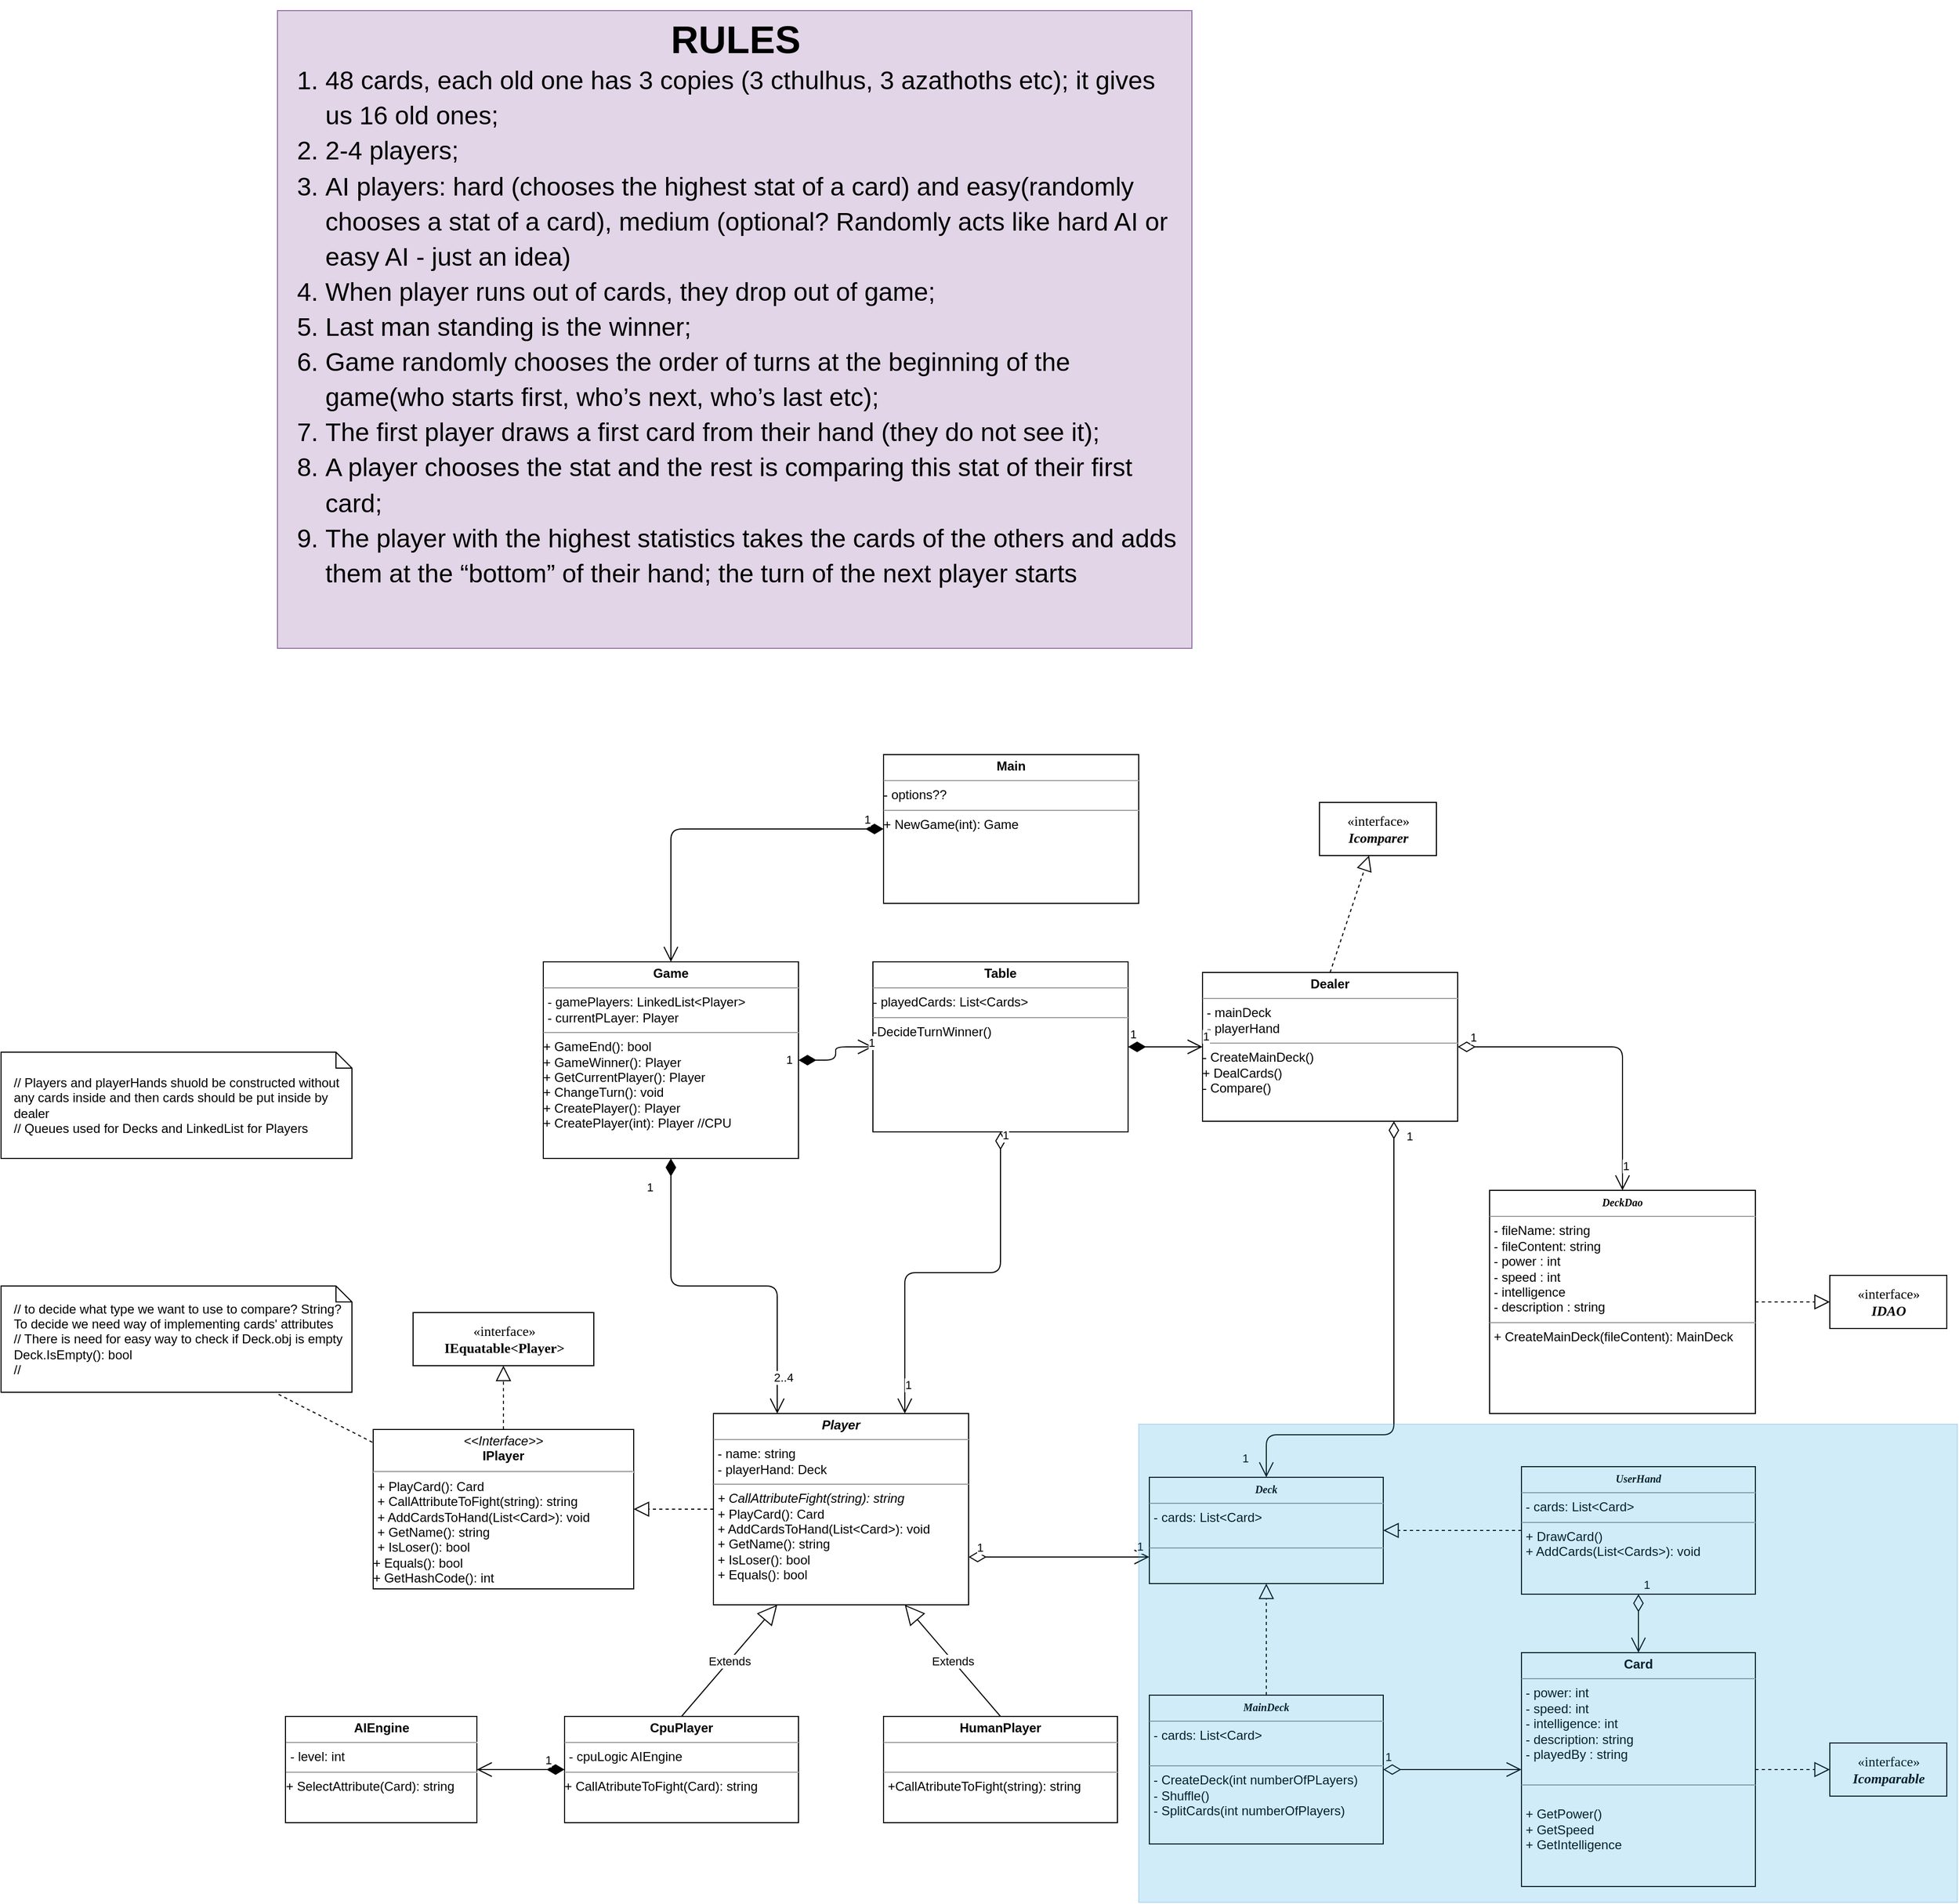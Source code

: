 <mxfile version="13.3.5" type="google"><diagram name="Page-1" id="c4acf3e9-155e-7222-9cf6-157b1a14988f"><mxGraphModel dx="3627" dy="4047" grid="1" gridSize="10" guides="1" tooltips="1" connect="1" arrows="1" fold="1" page="1" pageScale="1" pageWidth="850" pageHeight="1100" background="#ffffff" math="0" shadow="0"><root><mxCell id="0"/><mxCell id="1" parent="0"/><mxCell id="5d2195bd80daf111-9" value="&lt;p style=&quot;margin: 0px ; margin-top: 4px ; text-align: center&quot;&gt;&lt;b&gt;Card&lt;/b&gt;&lt;/p&gt;&lt;hr size=&quot;1&quot;&gt;&lt;p style=&quot;margin: 0px ; margin-left: 4px&quot;&gt;- power: int&lt;br&gt;- speed: int&lt;/p&gt;&lt;p style=&quot;margin: 0px ; margin-left: 4px&quot;&gt;- intelligence: int&lt;/p&gt;&lt;p style=&quot;margin: 0px ; margin-left: 4px&quot;&gt;- description: string&lt;/p&gt;&lt;p style=&quot;margin: 0px ; margin-left: 4px&quot;&gt;- playedBy : string&lt;/p&gt;&lt;p style=&quot;margin: 0px ; margin-left: 4px&quot;&gt;&lt;br&gt;&lt;/p&gt;&lt;hr size=&quot;1&quot;&gt;&lt;p style=&quot;margin: 0px ; margin-left: 4px&quot;&gt;&lt;br&gt;+ GetPower()&lt;/p&gt;&lt;p style=&quot;margin: 0px ; margin-left: 4px&quot;&gt;+ GetSpeed&lt;/p&gt;&lt;p style=&quot;margin: 0px ; margin-left: 4px&quot;&gt;+ GetIntelligence&lt;/p&gt;&lt;p style=&quot;margin: 0px ; margin-left: 4px&quot;&gt;&lt;br&gt;&lt;/p&gt;" style="verticalAlign=top;align=left;overflow=fill;fontSize=12;fontFamily=Helvetica;html=1;rounded=0;shadow=0;comic=0;labelBackgroundColor=none;strokeWidth=1" parent="1" vertex="1"><mxGeometry x="240" y="505" width="220" height="220" as="geometry"/></mxCell><mxCell id="5d2195bd80daf111-13" value="&lt;font style=&quot;font-size: 13px&quot;&gt;«interface»&lt;br&gt;&lt;i&gt;&lt;b&gt;Icomparable&lt;/b&gt;&lt;/i&gt;&lt;/font&gt;" style="html=1;rounded=0;shadow=0;comic=0;labelBackgroundColor=none;strokeWidth=1;fontFamily=Verdana;fontSize=10;align=center;" parent="1" vertex="1"><mxGeometry x="530" y="590" width="110" height="50" as="geometry"/></mxCell><mxCell id="zJbqKSlz1I0cdjYQfldE-4" value="" style="endArrow=block;dashed=1;endFill=0;endSize=12;html=1;" parent="1" source="5d2195bd80daf111-9" target="5d2195bd80daf111-13" edge="1"><mxGeometry width="160" relative="1" as="geometry"><mxPoint x="403" y="600" as="sourcePoint"/><mxPoint x="220" y="587" as="targetPoint"/></mxGeometry></mxCell><mxCell id="zJbqKSlz1I0cdjYQfldE-5" value="&lt;p style=&quot;margin: 0px ; margin-top: 4px ; text-align: center&quot;&gt;&lt;i style=&quot;font-family: &amp;#34;verdana&amp;#34; ; font-size: 10px&quot;&gt;&lt;b&gt;Deck&lt;/b&gt;&lt;/i&gt;&lt;br&gt;&lt;/p&gt;&lt;hr size=&quot;1&quot;&gt;&lt;p style=&quot;margin: 0px ; margin-left: 4px&quot;&gt;&lt;span&gt;- cards: List&amp;lt;Card&amp;gt;&lt;/span&gt;&lt;br&gt;&lt;/p&gt;&lt;p style=&quot;margin: 0px ; margin-left: 4px&quot;&gt;&lt;br&gt;&lt;/p&gt;&lt;hr size=&quot;1&quot;&gt;&lt;p style=&quot;margin: 0px ; margin-left: 4px&quot;&gt;&lt;br&gt;&lt;/p&gt;" style="verticalAlign=top;align=left;overflow=fill;fontSize=12;fontFamily=Helvetica;html=1;rounded=0;shadow=0;comic=0;labelBackgroundColor=none;strokeWidth=1" parent="1" vertex="1"><mxGeometry x="-110" y="340" width="220" height="100" as="geometry"/></mxCell><mxCell id="knvV5cfV0-kSAaih6F3k-11" value="&lt;p style=&quot;margin: 0px ; margin-top: 4px ; text-align: center&quot;&gt;&lt;i&gt;&lt;b&gt;Player&lt;/b&gt;&lt;/i&gt;&lt;br&gt;&lt;/p&gt;&lt;hr size=&quot;1&quot;&gt;&lt;p style=&quot;margin: 0px ; margin-left: 4px&quot;&gt;- name: string&lt;/p&gt;&lt;p style=&quot;margin: 0px ; margin-left: 4px&quot;&gt;- playerHand: Deck&lt;br&gt;&lt;/p&gt;&lt;hr size=&quot;1&quot;&gt;&lt;p style=&quot;margin: 0px ; margin-left: 4px&quot;&gt;&lt;i&gt;+ CallAttributeFight(string): string&lt;/i&gt;&lt;/p&gt;&lt;p style=&quot;margin: 0px ; margin-left: 4px&quot;&gt;+ PlayCard(): Card&lt;br&gt;&lt;/p&gt;&lt;p style=&quot;margin: 0px ; margin-left: 4px&quot;&gt;+ AddCardsToHand(List&amp;lt;Card&amp;gt;): void&lt;/p&gt;&lt;p style=&quot;margin: 0px ; margin-left: 4px&quot;&gt;+ GetName(): string&lt;br&gt;&lt;/p&gt;&lt;p style=&quot;margin: 0px ; margin-left: 4px&quot;&gt;+ IsLoser(): bool&lt;/p&gt;&lt;p style=&quot;margin: 0px ; margin-left: 4px&quot;&gt;+ Equals(): bool&lt;br&gt;&lt;/p&gt;&lt;p style=&quot;margin: 0px ; margin-left: 4px&quot;&gt;&lt;br&gt;&lt;/p&gt;" style="verticalAlign=top;align=left;overflow=fill;fontSize=12;fontFamily=Helvetica;html=1;rounded=0;shadow=0;comic=0;labelBackgroundColor=none;strokeWidth=1" parent="1" vertex="1"><mxGeometry x="-520" y="280" width="240" height="180" as="geometry"/></mxCell><mxCell id="zJbqKSlz1I0cdjYQfldE-6" value="&lt;p style=&quot;margin: 4px 0px 0px ; text-align: center&quot;&gt;&lt;font face=&quot;verdana&quot;&gt;&lt;span style=&quot;font-size: 10px&quot;&gt;&lt;b&gt;&lt;i&gt;MainDeck&lt;/i&gt;&lt;/b&gt;&lt;/span&gt;&lt;/font&gt;&lt;/p&gt;&lt;hr size=&quot;1&quot;&gt;&lt;p style=&quot;margin: 0px 0px 0px 4px&quot;&gt;- cards: List&amp;lt;Card&amp;gt;&lt;br&gt;&lt;/p&gt;&lt;p style=&quot;margin: 0px 0px 0px 4px&quot;&gt;&lt;br&gt;&lt;/p&gt;&lt;hr size=&quot;1&quot;&gt;&lt;p style=&quot;margin: 0px 0px 0px 4px&quot;&gt;- CreateDeck(int numberOfPLayers)&lt;/p&gt;&lt;p style=&quot;margin: 0px 0px 0px 4px&quot;&gt;- Shuffle()&lt;br&gt;- SplitCards(int numberOfPlayers)&lt;/p&gt;" style="verticalAlign=top;align=left;overflow=fill;fontSize=12;fontFamily=Helvetica;html=1;rounded=0;shadow=0;comic=0;labelBackgroundColor=none;strokeWidth=1" parent="1" vertex="1"><mxGeometry x="-110" y="545" width="220" height="140" as="geometry"/></mxCell><mxCell id="zJbqKSlz1I0cdjYQfldE-7" value="&lt;p style=&quot;margin: 0px ; margin-top: 4px ; text-align: center&quot;&gt;&lt;i style=&quot;font-family: &amp;#34;verdana&amp;#34; ; font-size: 10px&quot;&gt;&lt;b&gt;UserHand&lt;/b&gt;&lt;/i&gt;&lt;/p&gt;&lt;hr size=&quot;1&quot;&gt;&lt;p style=&quot;margin: 0px ; margin-left: 4px&quot;&gt;&lt;span&gt;- cards: List&amp;lt;Card&amp;gt;&lt;/span&gt;&lt;br&gt;&lt;/p&gt;&lt;hr size=&quot;1&quot;&gt;&lt;p style=&quot;margin: 0px ; margin-left: 4px&quot;&gt;+ DrawCard()&lt;br&gt;+ AddCards(List&amp;lt;Cards&amp;gt;): void&lt;br&gt;&lt;/p&gt;" style="verticalAlign=top;align=left;overflow=fill;fontSize=12;fontFamily=Helvetica;html=1;rounded=0;shadow=0;comic=0;labelBackgroundColor=none;strokeWidth=1" parent="1" vertex="1"><mxGeometry x="240" y="330" width="220" height="120" as="geometry"/></mxCell><mxCell id="knvV5cfV0-kSAaih6F3k-12" value="&lt;p style=&quot;margin: 0px ; margin-top: 4px ; text-align: center&quot;&gt;&lt;b&gt;HumanPlayer&lt;/b&gt;&lt;br&gt;&lt;/p&gt;&lt;hr size=&quot;1&quot;&gt;&lt;br&gt;&lt;hr size=&quot;1&quot;&gt;&lt;p style=&quot;margin: 0px ; margin-left: 4px&quot;&gt;+CallAtributeToFight(string): string&lt;/p&gt;" style="verticalAlign=top;align=left;overflow=fill;fontSize=12;fontFamily=Helvetica;html=1;rounded=0;shadow=0;comic=0;labelBackgroundColor=none;strokeWidth=1" parent="1" vertex="1"><mxGeometry x="-360" y="565" width="220" height="100" as="geometry"/></mxCell><mxCell id="knvV5cfV0-kSAaih6F3k-13" value="&lt;p style=&quot;margin: 0px ; margin-top: 4px ; text-align: center&quot;&gt;&lt;i&gt;&amp;lt;&amp;lt;Interface&amp;gt;&amp;gt;&lt;/i&gt;&lt;br&gt;&lt;b&gt;IPlayer&lt;/b&gt;&lt;/p&gt;&lt;hr&gt;&lt;p style=&quot;margin: 0px ; margin-left: 4px&quot;&gt;+ PlayCard(): Card&lt;br&gt;+ CallAttributeToFight(string): string&lt;br&gt;&lt;/p&gt;&lt;p style=&quot;margin: 0px ; margin-left: 4px&quot;&gt;+ AddCardsToHand(List&amp;lt;Card&amp;gt;): void&lt;/p&gt;&lt;p style=&quot;margin: 0px ; margin-left: 4px&quot;&gt;+ GetName(): string&lt;br&gt;&lt;/p&gt;&lt;p style=&quot;margin: 0px ; margin-left: 4px&quot;&gt;+ IsLoser(): bool&lt;/p&gt;&lt;div&gt;+ Equals(): bool&lt;/div&gt;&lt;div&gt;+ GetHashCode(): int&lt;br&gt;&lt;/div&gt;&lt;div&gt;&lt;br&gt;&lt;/div&gt;" style="verticalAlign=top;align=left;overflow=fill;fontSize=12;fontFamily=Helvetica;html=1;rounded=0;shadow=0;comic=0;labelBackgroundColor=none;strokeWidth=1;strokeColor=#000000;" parent="1" vertex="1"><mxGeometry x="-840" y="295" width="245" height="150" as="geometry"/></mxCell><mxCell id="zJbqKSlz1I0cdjYQfldE-8" value="" style="endArrow=block;dashed=1;endFill=0;endSize=12;html=1;" parent="1" source="zJbqKSlz1I0cdjYQfldE-6" target="zJbqKSlz1I0cdjYQfldE-5" edge="1"><mxGeometry width="160" relative="1" as="geometry"><mxPoint x="40" y="510" as="sourcePoint"/><mxPoint x="40" y="421" as="targetPoint"/></mxGeometry></mxCell><mxCell id="zJbqKSlz1I0cdjYQfldE-9" value="" style="endArrow=block;dashed=1;endFill=0;endSize=12;html=1;" parent="1" source="zJbqKSlz1I0cdjYQfldE-7" target="zJbqKSlz1I0cdjYQfldE-5" edge="1"><mxGeometry width="160" relative="1" as="geometry"><mxPoint x="171.57" y="510" as="sourcePoint"/><mxPoint x="170" y="421" as="targetPoint"/></mxGeometry></mxCell><mxCell id="knvV5cfV0-kSAaih6F3k-14" value="Extends" style="endArrow=block;endSize=16;endFill=0;html=1;exitX=0.5;exitY=0;exitDx=0;exitDy=0;entryX=0.75;entryY=1;entryDx=0;entryDy=0;" parent="1" source="knvV5cfV0-kSAaih6F3k-12" target="knvV5cfV0-kSAaih6F3k-11" edge="1"><mxGeometry width="160" relative="1" as="geometry"><mxPoint x="-270" y="410" as="sourcePoint"/><mxPoint x="-110" y="410" as="targetPoint"/></mxGeometry></mxCell><mxCell id="knvV5cfV0-kSAaih6F3k-16" value="&lt;p style=&quot;margin: 0px ; margin-top: 4px ; text-align: center&quot;&gt;&lt;b&gt;CpuPlayer&lt;/b&gt;&lt;br&gt;&lt;/p&gt;&lt;hr size=&quot;1&quot;&gt;&lt;p style=&quot;margin: 0px ; margin-left: 4px&quot;&gt;- cpuLogic AIEngine&lt;br&gt;&lt;/p&gt;&lt;hr size=&quot;1&quot;&gt;+ CallAtributeToFight(Card): string" style="verticalAlign=top;align=left;overflow=fill;fontSize=12;fontFamily=Helvetica;html=1;rounded=0;shadow=0;comic=0;labelBackgroundColor=none;strokeWidth=1" parent="1" vertex="1"><mxGeometry x="-660" y="565" width="220" height="100" as="geometry"/></mxCell><mxCell id="knvV5cfV0-kSAaih6F3k-17" value="Extends" style="endArrow=block;endSize=16;endFill=0;html=1;exitX=0.5;exitY=0;exitDx=0;exitDy=0;entryX=0.25;entryY=1;entryDx=0;entryDy=0;" parent="1" source="knvV5cfV0-kSAaih6F3k-16" target="knvV5cfV0-kSAaih6F3k-11" edge="1"><mxGeometry width="160" relative="1" as="geometry"><mxPoint x="-420" y="546" as="sourcePoint"/><mxPoint x="-520" y="410" as="targetPoint"/></mxGeometry></mxCell><mxCell id="knvV5cfV0-kSAaih6F3k-19" value="" style="endArrow=block;dashed=1;endFill=0;endSize=12;html=1;entryX=1;entryY=0.5;entryDx=0;entryDy=0;exitX=0;exitY=0.5;exitDx=0;exitDy=0;" parent="1" source="knvV5cfV0-kSAaih6F3k-11" target="knvV5cfV0-kSAaih6F3k-13" edge="1"><mxGeometry width="160" relative="1" as="geometry"><mxPoint x="-500" y="190" as="sourcePoint"/><mxPoint x="-340" y="190" as="targetPoint"/></mxGeometry></mxCell><mxCell id="zJbqKSlz1I0cdjYQfldE-13" value="1" style="endArrow=open;html=1;endSize=12;startArrow=diamondThin;startSize=14;startFill=0;edgeStyle=orthogonalEdgeStyle;align=left;verticalAlign=bottom;" parent="1" source="zJbqKSlz1I0cdjYQfldE-7" target="5d2195bd80daf111-9" edge="1"><mxGeometry x="-1" y="3" relative="1" as="geometry"><mxPoint x="220" y="650" as="sourcePoint"/><mxPoint x="380" y="650" as="targetPoint"/></mxGeometry></mxCell><mxCell id="zJbqKSlz1I0cdjYQfldE-14" value="1" style="endArrow=open;html=1;endSize=12;startArrow=diamondThin;startSize=14;startFill=0;edgeStyle=orthogonalEdgeStyle;align=left;verticalAlign=bottom;" parent="1" source="zJbqKSlz1I0cdjYQfldE-6" target="5d2195bd80daf111-9" edge="1"><mxGeometry x="-1" y="3" relative="1" as="geometry"><mxPoint y="650" as="sourcePoint"/><mxPoint x="370" y="770" as="targetPoint"/><Array as="points"/></mxGeometry></mxCell><mxCell id="zJbqKSlz1I0cdjYQfldE-15" style="edgeStyle=orthogonalEdgeStyle;rounded=0;orthogonalLoop=1;jettySize=auto;html=1;exitX=0.5;exitY=1;exitDx=0;exitDy=0;" parent="1" source="zJbqKSlz1I0cdjYQfldE-5" target="zJbqKSlz1I0cdjYQfldE-5" edge="1"><mxGeometry relative="1" as="geometry"/></mxCell><mxCell id="zJbqKSlz1I0cdjYQfldE-16" value="&lt;font style=&quot;font-size: 13px&quot;&gt;«interface»&lt;br&gt;&lt;i&gt;&lt;b&gt;Icomparer&lt;/b&gt;&lt;/i&gt;&lt;/font&gt;" style="html=1;rounded=0;shadow=0;comic=0;labelBackgroundColor=none;strokeWidth=1;fontFamily=Verdana;fontSize=10;align=center;" parent="1" vertex="1"><mxGeometry x="50" y="-295" width="110" height="50" as="geometry"/></mxCell><mxCell id="zJbqKSlz1I0cdjYQfldE-20" value="" style="endArrow=block;dashed=1;endFill=0;endSize=12;html=1;exitX=0.5;exitY=0;exitDx=0;exitDy=0;" parent="1" source="zDq9rpyHAL72L7RHQZ0R-9" target="zJbqKSlz1I0cdjYQfldE-16" edge="1"><mxGeometry width="160" relative="1" as="geometry"><mxPoint x="705" y="520" as="sourcePoint"/><mxPoint x="520" y="460" as="targetPoint"/></mxGeometry></mxCell><mxCell id="zJbqKSlz1I0cdjYQfldE-22" value="&lt;p style=&quot;margin: 4px 0px 0px ; text-align: center&quot;&gt;&lt;font face=&quot;verdana&quot;&gt;&lt;span style=&quot;font-size: 10px&quot;&gt;&lt;b&gt;&lt;i&gt;DeckDao&lt;/i&gt;&lt;/b&gt;&lt;/span&gt;&lt;/font&gt;&lt;/p&gt;&lt;hr size=&quot;1&quot;&gt;&lt;p style=&quot;margin: 0px 0px 0px 4px&quot;&gt;- fileName: string&lt;/p&gt;&lt;p style=&quot;margin: 0px 0px 0px 4px&quot;&gt;- fileContent: string&lt;/p&gt;&lt;p style=&quot;margin: 0px 0px 0px 4px&quot;&gt;- power : int&lt;/p&gt;&lt;p style=&quot;margin: 0px 0px 0px 4px&quot;&gt;- speed : int&lt;/p&gt;&lt;p style=&quot;margin: 0px 0px 0px 4px&quot;&gt;- intelligence&lt;/p&gt;&lt;p style=&quot;margin: 0px 0px 0px 4px&quot;&gt;- description : string&lt;/p&gt;&lt;hr size=&quot;1&quot;&gt;&lt;p style=&quot;margin: 0px 0px 0px 4px&quot;&gt;+ CreateMainDeck(fileContent): MainDeck&lt;/p&gt;&lt;p style=&quot;margin: 0px 0px 0px 4px&quot;&gt;&lt;br&gt;&lt;/p&gt;" style="verticalAlign=top;align=left;overflow=fill;fontSize=12;fontFamily=Helvetica;html=1;rounded=0;shadow=0;comic=0;labelBackgroundColor=none;strokeWidth=1" parent="1" vertex="1"><mxGeometry x="210" y="70" width="250" height="210" as="geometry"/></mxCell><mxCell id="zJbqKSlz1I0cdjYQfldE-23" value="&lt;font style=&quot;font-size: 13px&quot;&gt;«interface»&lt;br&gt;&lt;i&gt;&lt;b&gt;IDAO&lt;/b&gt;&lt;/i&gt;&lt;/font&gt;" style="html=1;rounded=0;shadow=0;comic=0;labelBackgroundColor=none;strokeWidth=1;fontFamily=Verdana;fontSize=10;align=center;" parent="1" vertex="1"><mxGeometry x="530" y="150" width="110" height="50" as="geometry"/></mxCell><mxCell id="zJbqKSlz1I0cdjYQfldE-24" value="" style="endArrow=block;dashed=1;endFill=0;endSize=12;html=1;" parent="1" source="zJbqKSlz1I0cdjYQfldE-22" target="zJbqKSlz1I0cdjYQfldE-23" edge="1"><mxGeometry width="160" relative="1" as="geometry"><mxPoint x="704.41" y="890" as="sourcePoint"/><mxPoint x="704.41" y="820" as="targetPoint"/></mxGeometry></mxCell><mxCell id="r5YRLTdHEsEdtUXUb9aM-1" value="&lt;h1&gt;&lt;span id=&quot;docs-internal-guid-c9c8c73b-7fff-2d49-fba3-f013e277c60d&quot;&gt;&lt;font&gt;&lt;div style=&quot;text-align: center&quot;&gt;&lt;font face=&quot;arial&quot; style=&quot;font-size: 36px&quot;&gt;RULES&lt;/font&gt;&lt;/div&gt;&lt;ol style=&quot;font-size: 24px ; font-weight: normal ; margin-top: 0px ; margin-bottom: 0px&quot;&gt;&lt;li dir=&quot;ltr&quot; style=&quot;list-style-type: decimal ; font-family: &amp;#34;arial&amp;#34; ; background-color: transparent ; vertical-align: baseline&quot;&gt;&lt;p dir=&quot;ltr&quot; style=&quot;line-height: 1.38 ; margin-top: 0pt ; margin-bottom: 0pt&quot;&gt;&lt;span style=&quot;background-color: transparent ; vertical-align: baseline&quot;&gt;&lt;font&gt;48 cards, each old one has 3 copies (3 cthulhus, 3 azathoths etc); it gives us 16 old ones;&lt;/font&gt;&lt;/span&gt;&lt;/p&gt;&lt;/li&gt;&lt;li dir=&quot;ltr&quot; style=&quot;list-style-type: decimal ; font-family: &amp;#34;arial&amp;#34; ; background-color: transparent ; vertical-align: baseline&quot;&gt;&lt;p dir=&quot;ltr&quot; style=&quot;line-height: 1.38 ; margin-top: 0pt ; margin-bottom: 0pt&quot;&gt;&lt;span style=&quot;background-color: transparent ; vertical-align: baseline&quot;&gt;2-4 players;&lt;/span&gt;&lt;/p&gt;&lt;/li&gt;&lt;li dir=&quot;ltr&quot; style=&quot;list-style-type: decimal ; font-family: &amp;#34;arial&amp;#34; ; background-color: transparent ; vertical-align: baseline&quot;&gt;&lt;p dir=&quot;ltr&quot; style=&quot;line-height: 1.38 ; margin-top: 0pt ; margin-bottom: 0pt&quot;&gt;&lt;span style=&quot;background-color: transparent ; vertical-align: baseline&quot;&gt;AI players: hard (chooses the highest stat of a card) and easy(randomly chooses a stat of a card), medium (optional? Randomly acts like hard AI or easy AI - just an idea)&lt;/span&gt;&lt;/p&gt;&lt;/li&gt;&lt;li dir=&quot;ltr&quot; style=&quot;list-style-type: decimal ; font-family: &amp;#34;arial&amp;#34; ; background-color: transparent ; vertical-align: baseline&quot;&gt;&lt;p dir=&quot;ltr&quot; style=&quot;line-height: 1.38 ; margin-top: 0pt ; margin-bottom: 0pt&quot;&gt;&lt;span style=&quot;background-color: transparent ; vertical-align: baseline&quot;&gt;When player runs out of cards, they drop out of game;&lt;/span&gt;&lt;/p&gt;&lt;/li&gt;&lt;li dir=&quot;ltr&quot; style=&quot;list-style-type: decimal ; font-family: &amp;#34;arial&amp;#34; ; background-color: transparent ; vertical-align: baseline&quot;&gt;&lt;p dir=&quot;ltr&quot; style=&quot;line-height: 1.38 ; margin-top: 0pt ; margin-bottom: 0pt&quot;&gt;&lt;span style=&quot;background-color: transparent ; vertical-align: baseline&quot;&gt;Last man standing is the winner;&lt;/span&gt;&lt;/p&gt;&lt;/li&gt;&lt;li dir=&quot;ltr&quot; style=&quot;list-style-type: decimal ; font-family: &amp;#34;arial&amp;#34; ; background-color: transparent ; vertical-align: baseline&quot;&gt;&lt;p dir=&quot;ltr&quot; style=&quot;line-height: 1.38 ; margin-top: 0pt ; margin-bottom: 0pt&quot;&gt;&lt;span style=&quot;background-color: transparent ; vertical-align: baseline&quot;&gt;Game randomly chooses the order of turns at the beginning of the game(who starts first, who’s next, who’s last etc);&lt;/span&gt;&lt;/p&gt;&lt;/li&gt;&lt;li dir=&quot;ltr&quot; style=&quot;list-style-type: decimal ; font-family: &amp;#34;arial&amp;#34; ; background-color: transparent ; vertical-align: baseline&quot;&gt;&lt;p dir=&quot;ltr&quot; style=&quot;line-height: 1.38 ; margin-top: 0pt ; margin-bottom: 0pt&quot;&gt;&lt;span style=&quot;background-color: transparent ; vertical-align: baseline&quot;&gt;The first player draws a first card from their hand (they do not see it);&lt;/span&gt;&lt;/p&gt;&lt;/li&gt;&lt;li dir=&quot;ltr&quot; style=&quot;list-style-type: decimal ; font-family: &amp;#34;arial&amp;#34; ; background-color: transparent ; vertical-align: baseline&quot;&gt;&lt;p dir=&quot;ltr&quot; style=&quot;line-height: 1.38 ; margin-top: 0pt ; margin-bottom: 0pt&quot;&gt;&lt;span style=&quot;background-color: transparent ; vertical-align: baseline&quot;&gt;A player chooses the stat and the rest is comparing this stat of their first card;&lt;/span&gt;&lt;/p&gt;&lt;/li&gt;&lt;li dir=&quot;ltr&quot; style=&quot;list-style-type: decimal ; font-family: &amp;#34;arial&amp;#34; ; background-color: transparent ; vertical-align: baseline&quot;&gt;&lt;p dir=&quot;ltr&quot; style=&quot;line-height: 1.38 ; margin-top: 0pt ; margin-bottom: 0pt&quot;&gt;&lt;span style=&quot;background-color: transparent ; vertical-align: baseline&quot;&gt;The player with the highest statistics takes the cards of the others and adds them at the “bottom” of their hand; the turn of the next player starts&lt;/span&gt;&lt;/p&gt;&lt;/li&gt;&lt;/ol&gt;&lt;/font&gt;&lt;/span&gt;&lt;/h1&gt;" style="text;html=1;strokeColor=#9673a6;fillColor=#e1d5e7;spacing=5;spacingTop=-20;whiteSpace=wrap;overflow=hidden;rounded=0;" parent="1" vertex="1"><mxGeometry x="-930" y="-1040" width="860" height="600" as="geometry"/></mxCell><mxCell id="r5YRLTdHEsEdtUXUb9aM-3" style="edgeStyle=orthogonalEdgeStyle;rounded=0;orthogonalLoop=1;jettySize=auto;html=1;exitX=0.5;exitY=1;exitDx=0;exitDy=0;" parent="1" source="r5YRLTdHEsEdtUXUb9aM-1" target="r5YRLTdHEsEdtUXUb9aM-1" edge="1"><mxGeometry relative="1" as="geometry"/></mxCell><mxCell id="zDq9rpyHAL72L7RHQZ0R-3" value="1" style="endArrow=open;html=1;endSize=12;startArrow=diamondThin;startSize=14;startFill=0;edgeStyle=orthogonalEdgeStyle;align=left;verticalAlign=bottom;exitX=1;exitY=0.75;exitDx=0;exitDy=0;entryX=0;entryY=0.75;entryDx=0;entryDy=0;" parent="1" source="knvV5cfV0-kSAaih6F3k-11" target="zJbqKSlz1I0cdjYQfldE-5" edge="1"><mxGeometry x="-0.933" relative="1" as="geometry"><mxPoint x="-240" y="360" as="sourcePoint"/><mxPoint x="-80" y="360" as="targetPoint"/><mxPoint as="offset"/><Array as="points"/></mxGeometry></mxCell><mxCell id="zDq9rpyHAL72L7RHQZ0R-4" value="1" style="edgeLabel;html=1;align=center;verticalAlign=middle;resizable=0;points=[];" parent="zDq9rpyHAL72L7RHQZ0R-3" vertex="1" connectable="0"><mxGeometry x="0.887" y="3" relative="1" as="geometry"><mxPoint y="-7" as="offset"/></mxGeometry></mxCell><mxCell id="zDq9rpyHAL72L7RHQZ0R-6" value="&lt;p style=&quot;margin: 0px ; margin-top: 4px ; text-align: center&quot;&gt;&lt;b&gt;Table&lt;/b&gt;&lt;br&gt;&lt;/p&gt;&lt;hr size=&quot;1&quot;&gt;- playedCards: List&amp;lt;Cards&amp;gt;&lt;br&gt;&lt;hr size=&quot;1&quot;&gt;-DecideTurnWinner()&amp;nbsp;&lt;br&gt;&lt;br&gt;&lt;p style=&quot;margin: 0px ; margin-left: 4px&quot;&gt;&lt;br&gt;&lt;/p&gt;" style="verticalAlign=top;align=left;overflow=fill;fontSize=12;fontFamily=Helvetica;html=1;rounded=0;shadow=0;comic=0;labelBackgroundColor=none;strokeWidth=1" parent="1" vertex="1"><mxGeometry x="-370" y="-145" width="240" height="160" as="geometry"/></mxCell><mxCell id="zDq9rpyHAL72L7RHQZ0R-7" value="1" style="endArrow=open;html=1;endSize=12;startArrow=diamondThin;startSize=14;startFill=0;edgeStyle=orthogonalEdgeStyle;align=left;verticalAlign=bottom;" parent="1" source="zDq9rpyHAL72L7RHQZ0R-9" target="zJbqKSlz1I0cdjYQfldE-5" edge="1"><mxGeometry x="-0.898" y="10" relative="1" as="geometry"><mxPoint x="-270" y="230" as="sourcePoint"/><mxPoint x="30" y="230" as="targetPoint"/><mxPoint as="offset"/><Array as="points"><mxPoint x="120" y="300"/><mxPoint y="300"/></Array></mxGeometry></mxCell><mxCell id="zDq9rpyHAL72L7RHQZ0R-8" value="1" style="edgeLabel;html=1;align=center;verticalAlign=middle;resizable=0;points=[];" parent="zDq9rpyHAL72L7RHQZ0R-7" vertex="1" connectable="0"><mxGeometry x="0.887" y="3" relative="1" as="geometry"><mxPoint x="-23" y="7" as="offset"/></mxGeometry></mxCell><mxCell id="zDq9rpyHAL72L7RHQZ0R-9" value="&lt;p style=&quot;margin: 0px ; margin-top: 4px ; text-align: center&quot;&gt;&lt;b&gt;Dealer&lt;/b&gt;&lt;br&gt;&lt;/p&gt;&lt;hr size=&quot;1&quot;&gt;&lt;p style=&quot;margin: 0px ; margin-left: 4px&quot;&gt;- mainDeck&lt;br&gt;&lt;/p&gt;&lt;p style=&quot;margin: 0px ; margin-left: 4px&quot;&gt;- playerHand&lt;/p&gt;&lt;hr size=&quot;1&quot;&gt;- CreateMainDeck()&lt;br&gt;+ DealCards()&lt;br&gt;- Compare()" style="verticalAlign=top;align=left;overflow=fill;fontSize=12;fontFamily=Helvetica;html=1;rounded=0;shadow=0;comic=0;labelBackgroundColor=none;strokeWidth=1" parent="1" vertex="1"><mxGeometry x="-60" y="-135" width="240" height="140" as="geometry"/></mxCell><mxCell id="K0MUBOmWtoiN1DbPs1B--4" value="1" style="endArrow=open;html=1;endSize=12;startArrow=diamondThin;startSize=14;startFill=0;edgeStyle=orthogonalEdgeStyle;align=left;verticalAlign=bottom;exitX=1;exitY=0.5;exitDx=0;exitDy=0;" parent="1" source="zDq9rpyHAL72L7RHQZ0R-9" target="zJbqKSlz1I0cdjYQfldE-22" edge="1"><mxGeometry x="-0.933" relative="1" as="geometry"><mxPoint x="390" y="340" as="sourcePoint"/><mxPoint x="690" y="340" as="targetPoint"/><mxPoint as="offset"/></mxGeometry></mxCell><mxCell id="K0MUBOmWtoiN1DbPs1B--5" value="1" style="edgeLabel;html=1;align=center;verticalAlign=middle;resizable=0;points=[];" parent="K0MUBOmWtoiN1DbPs1B--4" connectable="0" vertex="1"><mxGeometry x="0.887" y="3" relative="1" as="geometry"><mxPoint y="-7" as="offset"/></mxGeometry></mxCell><mxCell id="zDq9rpyHAL72L7RHQZ0R-11" value="1" style="endArrow=open;html=1;endSize=12;startArrow=diamondThin;startSize=14;startFill=1;edgeStyle=orthogonalEdgeStyle;align=left;verticalAlign=bottom;" parent="1" source="zDq9rpyHAL72L7RHQZ0R-6" target="zDq9rpyHAL72L7RHQZ0R-9" edge="1"><mxGeometry x="-1" y="3" relative="1" as="geometry"><mxPoint x="-220" y="110" as="sourcePoint"/><mxPoint x="-60" y="110" as="targetPoint"/></mxGeometry></mxCell><mxCell id="zDq9rpyHAL72L7RHQZ0R-12" value="1" style="edgeLabel;html=1;align=center;verticalAlign=middle;resizable=0;points=[];" parent="zDq9rpyHAL72L7RHQZ0R-11" vertex="1" connectable="0"><mxGeometry x="0.81" y="4" relative="1" as="geometry"><mxPoint x="9" y="-6" as="offset"/></mxGeometry></mxCell><mxCell id="zDq9rpyHAL72L7RHQZ0R-13" value="1" style="endArrow=open;html=1;endSize=12;startArrow=diamondThin;startSize=14;startFill=0;edgeStyle=orthogonalEdgeStyle;align=left;verticalAlign=bottom;entryX=0.75;entryY=0;entryDx=0;entryDy=0;" parent="1" source="zDq9rpyHAL72L7RHQZ0R-6" target="knvV5cfV0-kSAaih6F3k-11" edge="1"><mxGeometry x="-0.933" relative="1" as="geometry"><mxPoint x="-360" y="250" as="sourcePoint"/><mxPoint x="-410" y="270" as="targetPoint"/><mxPoint as="offset"/></mxGeometry></mxCell><mxCell id="zDq9rpyHAL72L7RHQZ0R-14" value="1" style="edgeLabel;html=1;align=center;verticalAlign=middle;resizable=0;points=[];" parent="zDq9rpyHAL72L7RHQZ0R-13" vertex="1" connectable="0"><mxGeometry x="0.887" y="3" relative="1" as="geometry"><mxPoint y="-7" as="offset"/></mxGeometry></mxCell><mxCell id="zDq9rpyHAL72L7RHQZ0R-16" value="&lt;p style=&quot;margin: 0px ; margin-top: 4px ; text-align: center&quot;&gt;&lt;b&gt;Game&lt;/b&gt;&lt;br&gt;&lt;/p&gt;&lt;hr size=&quot;1&quot;&gt;&lt;p style=&quot;margin: 0px ; margin-left: 4px&quot;&gt;- gamePlayers: LinkedList&amp;lt;Player&amp;gt;&lt;/p&gt;&lt;p style=&quot;margin: 0px ; margin-left: 4px&quot;&gt;- currentPLayer: Player&lt;br&gt;&lt;/p&gt;&lt;hr size=&quot;1&quot;&gt;&lt;div&gt;+ GameEnd(): bool&lt;/div&gt;&lt;div&gt;+ GameWinner(): Player&lt;/div&gt;&lt;div&gt;+ GetCurrentPlayer(): Player&lt;br&gt;&lt;/div&gt;&lt;div&gt;+ ChangeTurn(): void&lt;/div&gt;&lt;div&gt;+ CreatePlayer(): Player&lt;/div&gt;&lt;div&gt;+ CreatePlayer(int): Player //CPU&lt;br&gt;&lt;/div&gt;" style="verticalAlign=top;align=left;overflow=fill;fontSize=12;fontFamily=Helvetica;html=1;rounded=0;shadow=0;comic=0;labelBackgroundColor=none;strokeWidth=1" parent="1" vertex="1"><mxGeometry x="-680" y="-145" width="240" height="185" as="geometry"/></mxCell><mxCell id="sLaKFQyMYN8z52C0CgZ6-3" value="&lt;div&gt;// to decide what type we want to use to compare? String? To decide we need way of implementing cards' attributes&lt;br&gt;&lt;/div&gt;&lt;div&gt;// There is need for easy way to check if Deck.obj is empty Deck.IsEmpty(): bool&lt;/div&gt;&lt;div&gt;// &lt;br&gt;&lt;/div&gt;" style="shape=note;size=15;align=left;spacingLeft=10;html=1;whiteSpace=wrap;" parent="1" vertex="1"><mxGeometry x="-1190" y="160" width="330" height="100" as="geometry"/></mxCell><mxCell id="sLaKFQyMYN8z52C0CgZ6-5" value="" style="edgeStyle=none;endArrow=none;exitX=0.791;exitY=1.02;dashed=1;html=1;exitDx=0;exitDy=0;exitPerimeter=0;" parent="1" source="sLaKFQyMYN8z52C0CgZ6-3" target="knvV5cfV0-kSAaih6F3k-13" edge="1"><mxGeometry x="1" relative="1" as="geometry"><mxPoint x="-650" y="460" as="targetPoint"/></mxGeometry></mxCell><mxCell id="sLaKFQyMYN8z52C0CgZ6-6" value="&lt;font style=&quot;font-size: 13px&quot;&gt;«interface»&lt;br&gt;&lt;b&gt;IEquatable&amp;lt;Player&amp;gt;&lt;/b&gt;&lt;br&gt;&lt;/font&gt;" style="html=1;rounded=0;shadow=0;comic=0;labelBackgroundColor=none;strokeWidth=1;fontFamily=Verdana;fontSize=10;align=center;" parent="1" vertex="1"><mxGeometry x="-802.5" y="185" width="170" height="50" as="geometry"/></mxCell><mxCell id="sLaKFQyMYN8z52C0CgZ6-7" value="" style="endArrow=block;dashed=1;endFill=0;endSize=12;html=1;" parent="1" source="knvV5cfV0-kSAaih6F3k-13" target="sLaKFQyMYN8z52C0CgZ6-6" edge="1"><mxGeometry width="160" relative="1" as="geometry"><mxPoint x="-645" y="240" as="sourcePoint"/><mxPoint x="-720" y="240" as="targetPoint"/></mxGeometry></mxCell><mxCell id="sLaKFQyMYN8z52C0CgZ6-8" value="&lt;p style=&quot;margin: 0px ; margin-top: 4px ; text-align: center&quot;&gt;&lt;b&gt;AIEngine&lt;/b&gt;&lt;br&gt;&lt;/p&gt;&lt;hr size=&quot;1&quot;&gt;&lt;p style=&quot;margin: 0px ; margin-left: 4px&quot;&gt;- level: int&lt;br&gt;&lt;/p&gt;&lt;hr size=&quot;1&quot;&gt;+ SelectAttribute(Card): string" style="verticalAlign=top;align=left;overflow=fill;fontSize=12;fontFamily=Helvetica;html=1;rounded=0;shadow=0;comic=0;labelBackgroundColor=none;strokeWidth=1" parent="1" vertex="1"><mxGeometry x="-922.5" y="565" width="180" height="100" as="geometry"/></mxCell><mxCell id="sLaKFQyMYN8z52C0CgZ6-9" value="1" style="endArrow=open;html=1;endSize=12;startArrow=diamondThin;startSize=14;startFill=1;edgeStyle=orthogonalEdgeStyle;align=left;verticalAlign=bottom;" parent="1" source="knvV5cfV0-kSAaih6F3k-16" target="sLaKFQyMYN8z52C0CgZ6-8" edge="1"><mxGeometry x="-0.5" relative="1" as="geometry"><mxPoint x="-740" y="510" as="sourcePoint"/><mxPoint x="-590" y="590" as="targetPoint"/><mxPoint as="offset"/></mxGeometry></mxCell><mxCell id="sLaKFQyMYN8z52C0CgZ6-10" value="2..4" style="endArrow=open;html=1;endSize=12;startArrow=diamondThin;startSize=14;startFill=1;edgeStyle=orthogonalEdgeStyle;align=left;verticalAlign=bottom;exitX=0.5;exitY=1;exitDx=0;exitDy=0;entryX=0.25;entryY=0;entryDx=0;entryDy=0;" parent="1" source="zDq9rpyHAL72L7RHQZ0R-16" target="knvV5cfV0-kSAaih6F3k-11" edge="1"><mxGeometry x="0.849" y="-5" relative="1" as="geometry"><mxPoint x="-250" y="330" as="sourcePoint"/><mxPoint x="-90" y="330" as="targetPoint"/><mxPoint as="offset"/></mxGeometry></mxCell><mxCell id="sLaKFQyMYN8z52C0CgZ6-11" value="1" style="edgeLabel;html=1;align=center;verticalAlign=middle;resizable=0;points=[];" parent="sLaKFQyMYN8z52C0CgZ6-10" vertex="1" connectable="0"><mxGeometry x="-0.819" y="3" relative="1" as="geometry"><mxPoint x="-23" y="-4" as="offset"/></mxGeometry></mxCell><mxCell id="sLaKFQyMYN8z52C0CgZ6-12" value="1" style="endArrow=open;html=1;endSize=12;startArrow=diamondThin;startSize=14;startFill=1;edgeStyle=orthogonalEdgeStyle;align=left;verticalAlign=bottom;" parent="1" source="zDq9rpyHAL72L7RHQZ0R-16" target="zDq9rpyHAL72L7RHQZ0R-6" edge="1"><mxGeometry x="0.849" y="-5" relative="1" as="geometry"><mxPoint x="-90" y="-30" as="sourcePoint"/><mxPoint x="-240" y="85" as="targetPoint"/><mxPoint as="offset"/></mxGeometry></mxCell><mxCell id="sLaKFQyMYN8z52C0CgZ6-13" value="1" style="edgeLabel;html=1;align=center;verticalAlign=middle;resizable=0;points=[];" parent="sLaKFQyMYN8z52C0CgZ6-12" vertex="1" connectable="0"><mxGeometry x="-0.819" y="3" relative="1" as="geometry"><mxPoint x="-17" y="2" as="offset"/></mxGeometry></mxCell><mxCell id="sLaKFQyMYN8z52C0CgZ6-14" value="&lt;p style=&quot;margin: 0px ; margin-top: 4px ; text-align: center&quot;&gt;&lt;b&gt;Main&lt;/b&gt;&lt;br&gt;&lt;/p&gt;&lt;hr size=&quot;1&quot;&gt;- options??&lt;br&gt;&lt;hr size=&quot;1&quot;&gt;&lt;div&gt;+ NewGame(int): Game&lt;/div&gt;&lt;div&gt;&lt;br&gt;&lt;/div&gt;" style="verticalAlign=top;align=left;overflow=fill;fontSize=12;fontFamily=Helvetica;html=1;rounded=0;shadow=0;comic=0;labelBackgroundColor=none;strokeWidth=1" parent="1" vertex="1"><mxGeometry x="-360" y="-340" width="240" height="140" as="geometry"/></mxCell><mxCell id="sLaKFQyMYN8z52C0CgZ6-16" value="1" style="endArrow=open;html=1;endSize=12;startArrow=diamondThin;startSize=14;startFill=1;edgeStyle=orthogonalEdgeStyle;align=left;verticalAlign=bottom;" parent="1" source="sLaKFQyMYN8z52C0CgZ6-14" target="zDq9rpyHAL72L7RHQZ0R-16" edge="1"><mxGeometry x="-0.877" relative="1" as="geometry"><mxPoint x="-160" y="-10" as="sourcePoint"/><mxPoint y="-10" as="targetPoint"/><mxPoint as="offset"/></mxGeometry></mxCell><mxCell id="DCaXs6ArvHI1rTLMN0l0-2" value="" style="rounded=0;whiteSpace=wrap;html=1;fillColor=#1ba1e2;strokeColor=#006EAF;fontColor=#ffffff;glass=0;shadow=0;comic=0;opacity=20;" parent="1" vertex="1"><mxGeometry x="-120" y="290" width="770" height="450" as="geometry"/></mxCell><mxCell id="0jC98jW_UTHiF1V-ayRR-1" value="&lt;div&gt;// Players and playerHands shuold be constructed without any cards inside and then cards should be put inside by dealer&lt;/div&gt;&lt;div&gt;// Queues used for Decks and LinkedList for Players&lt;br&gt;&lt;/div&gt;" style="shape=note;size=15;align=left;spacingLeft=10;html=1;whiteSpace=wrap;" vertex="1" parent="1"><mxGeometry x="-1190" y="-60" width="330" height="100" as="geometry"/></mxCell></root></mxGraphModel></diagram></mxfile>